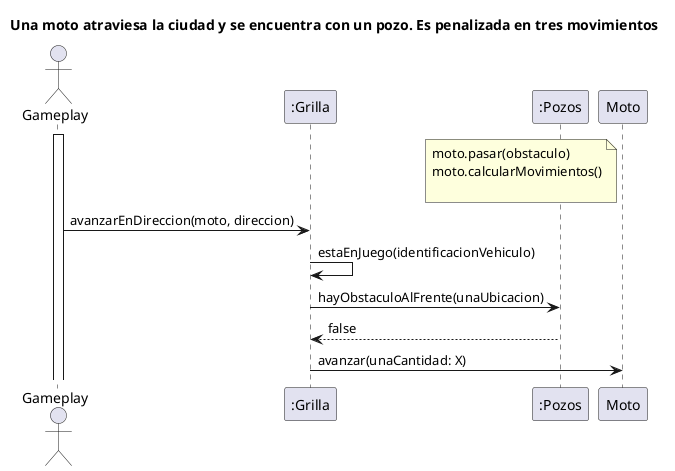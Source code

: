 @startuml

/'
Caso de uso 1
- Una moto atraviesa la ciudad y se encuentra con un Pozo. Es penalizada
en tres movimientos.
Supuestos a tener en cuenta:
-Pozos: Le suma 3 movimientos de penalización a autos y motos. Para una 4x4 penaliza en 2
movimientos luego de atravesar 3 pozos.

NOTAS:
- Los obstáculos pueden tener la penalización
- Se van acumulando los obstáculos que van atravesando en el vehículo
- vehiculo va a tener contador de movimientos

'/

title Una moto atraviesa la ciudad y se encuentra con un pozo. Es penalizada en tres movimientos

note left of Moto
moto.pasar(obstaculo)
moto.calcularMovimientos()

end note

actor Gameplay
participant ":Grilla" as Grilla
participant ":Pozos" as Pozos
participant ":Moto" as Moto

activate Gameplay
Gameplay -> Grilla: avanzarEnDireccion(moto, direccion)
Grilla -> Grilla: estaEnJuego(identificacionVehiculo)
Grilla -> Pozos: hayObstaculoAlFrente(unaUbicacion)
return false
Grilla -> Moto: avanzar(unaCantidad: X)

@enduml